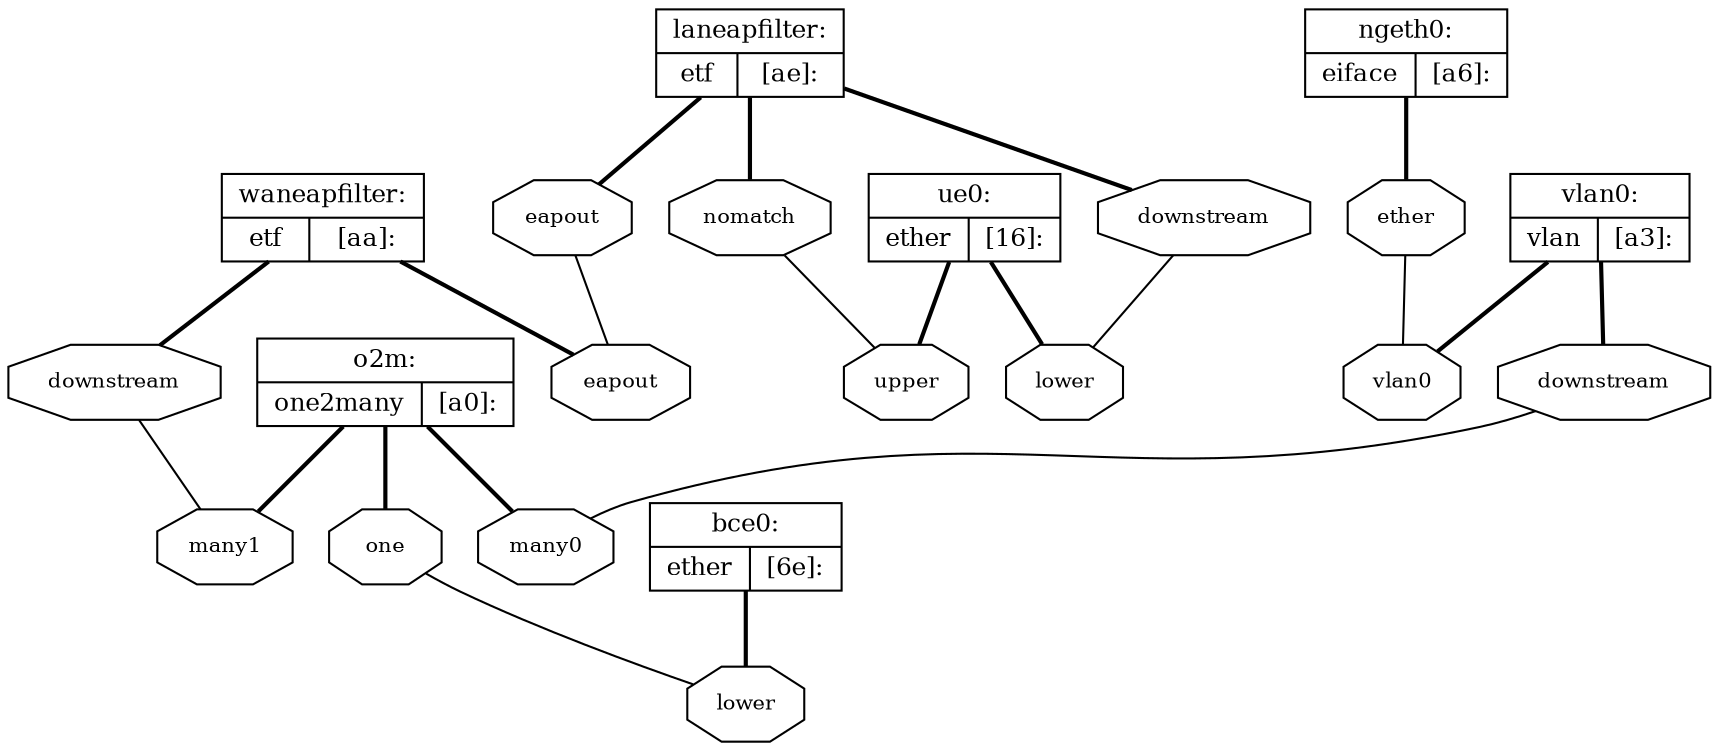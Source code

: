 graph netgraph {
	edge [ weight = 1.0 ];
	node [ shape = record, fontsize = 12 ] {
		"a0" [ label = "{o2m:|{one2many|[a0]:}}" ];
		"a3" [ label = "{vlan0:|{vlan|[a3]:}}" ];
		"a6" [ label = "{ngeth0:|{eiface|[a6]:}}" ];
		"aa" [ label = "{waneapfilter:|{etf|[aa]:}}" ];
		"ae" [ label = "{laneapfilter:|{etf|[ae]:}}" ];
		"6e" [ label = "{bce0:|{ether|[6e]:}}" ];
		"16" [ label = "{ue0:|{ether|[16]:}}" ];
	};
	node [ shape = octagon, fontsize = 10 ] {
		"a0.many1" [ label = "many1" ];
		"a0.many0" [ label = "many0" ];
		"a0.one" [ label = "one" ];
	};
	{
		edge [ weight = 2.0, style = bold ];
		"a0" -- "a0.many1";
		"a0" -- "a0.many0";
		"a0" -- "a0.one";
	};
	"a0.one" -- "6e.lower";
	node [ shape = octagon, fontsize = 10 ] {
		"a3.vlan0" [ label = "vlan0" ];
		"a3.downstream" [ label = "downstream" ];
	};
	{
		edge [ weight = 2.0, style = bold ];
		"a3" -- "a3.vlan0";
		"a3" -- "a3.downstream";
	};
	"a3.downstream" -- "a0.many0";
	node [ shape = octagon, fontsize = 10 ] {
		"a6.ether" [ label = "ether" ];
	};
	{
		edge [ weight = 2.0, style = bold ];
		"a6" -- "a6.ether";
	};
	"a6.ether" -- "a3.vlan0";
	node [ shape = octagon, fontsize = 10 ] {
		"aa.eapout" [ label = "eapout" ];
		"aa.downstream" [ label = "downstream" ];
	};
	{
		edge [ weight = 2.0, style = bold ];
		"aa" -- "aa.eapout";
		"aa" -- "aa.downstream";
	};
	"aa.downstream" -- "a0.many1";
	node [ shape = octagon, fontsize = 10 ] {
		"ae.eapout" [ label = "eapout" ];
		"ae.nomatch" [ label = "nomatch" ];
		"ae.downstream" [ label = "downstream" ];
	};
	{
		edge [ weight = 2.0, style = bold ];
		"ae" -- "ae.eapout";
		"ae" -- "ae.nomatch";
		"ae" -- "ae.downstream";
	};
	"ae.eapout" -- "aa.eapout";
	"ae.nomatch" -- "16.upper";
	"ae.downstream" -- "16.lower";
	node [ shape = octagon, fontsize = 10 ] {
		"6e.lower" [ label = "lower" ];
	};
	{
		edge [ weight = 2.0, style = bold ];
		"6e" -- "6e.lower";
	};
	node [ shape = octagon, fontsize = 10 ] {
		"16.upper" [ label = "upper" ];
		"16.lower" [ label = "lower" ];
	};
	{
		edge [ weight = 2.0, style = bold ];
		"16" -- "16.upper";
		"16" -- "16.lower";
	};
}

